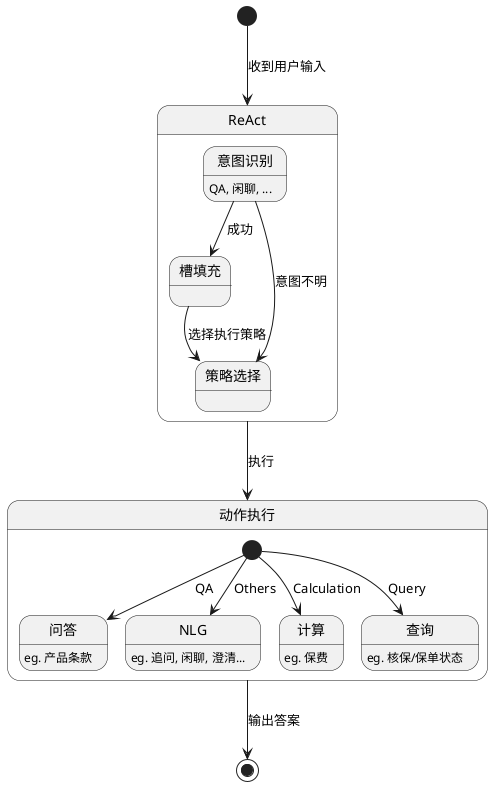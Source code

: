 @startuml

[*] --> ReAct: 收到用户输入
ReAct --> 动作执行 : 执行
动作执行 --> [*] : 输出答案

state ReAct {
意图识别 --> 槽填充 : 成功
意图识别 : QA, 闲聊, ...
意图识别 --> 策略选择 : 意图不明
槽填充 --> 策略选择 : 选择执行策略
}

state 动作执行 {
    [*] --> 问答: QA
    问答 : eg. 产品条款
    [*] --> NLG : Others
    NLG : eg. 追问, 闲聊, 澄清...
    [*] --> 计算 : Calculation
    计算: eg. 保费
    [*] --> 查询 : Query
    查询: eg. 核保/保单状态
}

@enduml